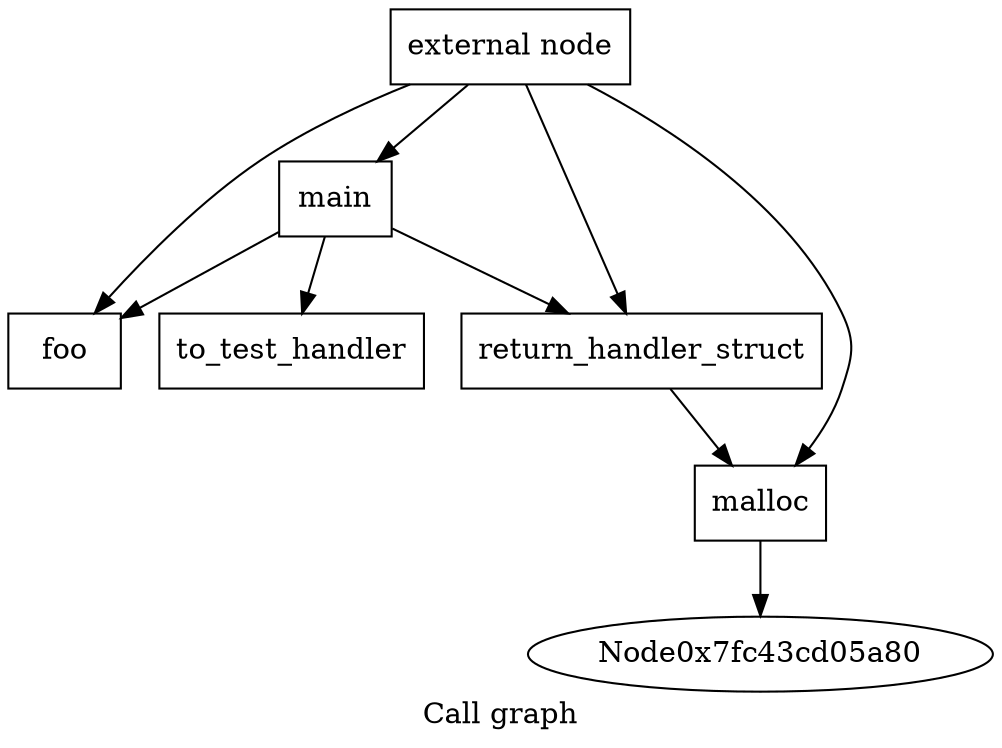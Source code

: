 digraph "Call graph" {
	label="Call graph";

	Node0x7fc43cd05a50 [shape=record,label="{external node}"];
	Node0x7fc43cd05a50 -> Node0x7fc43cd05ae0;
	Node0x7fc43cd05a50 -> Node0x7fc43cd05b60;
	Node0x7fc43cd05a50 -> Node0x7fc43cd057f0;
	Node0x7fc43cd05a50 -> Node0x7fc43cd05c20;
	Node0x7fc43cd05ae0 [shape=record,label="{foo}"];
	Node0x7fc43cd05b60 [shape=record,label="{return_handler_struct}"];
	Node0x7fc43cd05b60 -> Node0x7fc43cd057f0;
	Node0x7fc43cd057f0 [shape=record,label="{malloc}"];
	Node0x7fc43cd057f0 -> Node0x7fc43cd05a80;
	Node0x7fc43cd05c20 [shape=record,label="{main}"];
	Node0x7fc43cd05c20 -> Node0x7fc43cd05b60;
	Node0x7fc43cd05c20 -> Node0x7fc43cd05ca0;
	Node0x7fc43cd05c20 -> Node0x7fc43cd05ae0;
	Node0x7fc43cd05ca0 [shape=record,label="{to_test_handler}"];
}
